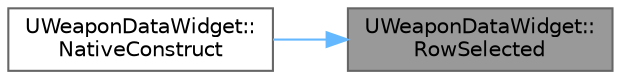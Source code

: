 digraph "UWeaponDataWidget::RowSelected"
{
 // LATEX_PDF_SIZE
  bgcolor="transparent";
  edge [fontname=Helvetica,fontsize=10,labelfontname=Helvetica,labelfontsize=10];
  node [fontname=Helvetica,fontsize=10,shape=box,height=0.2,width=0.4];
  rankdir="RL";
  Node1 [id="Node000001",label="UWeaponDataWidget::\lRowSelected",height=0.2,width=0.4,color="gray40", fillcolor="grey60", style="filled", fontcolor="black",tooltip=" "];
  Node1 -> Node2 [id="edge1_Node000001_Node000002",dir="back",color="steelblue1",style="solid",tooltip=" "];
  Node2 [id="Node000002",label="UWeaponDataWidget::\lNativeConstruct",height=0.2,width=0.4,color="grey40", fillcolor="white", style="filled",URL="$class_u_weapon_data_widget.html#a5f24e9db95d60c98b277364a86a395b7",tooltip=" "];
}
